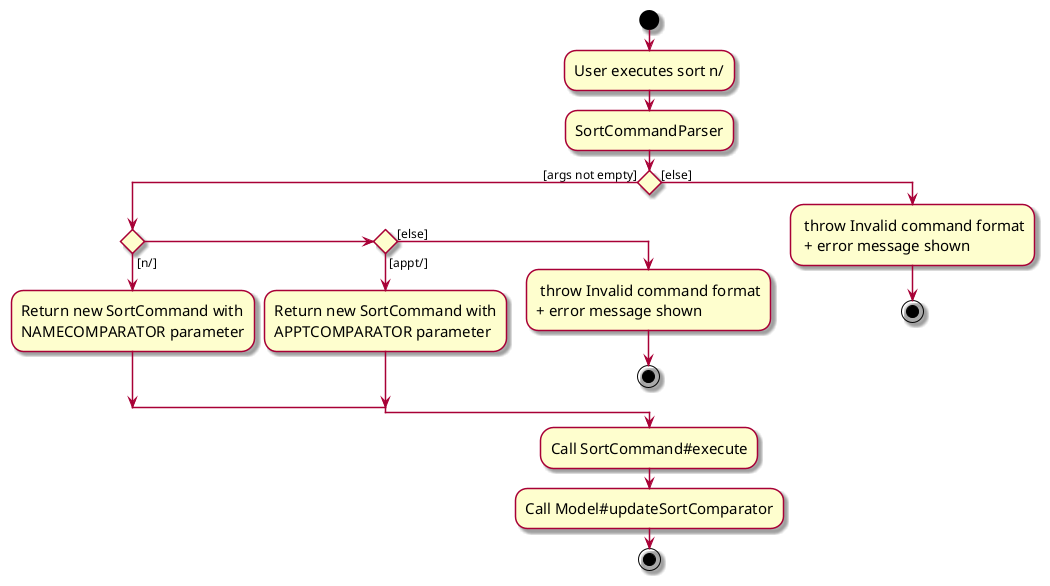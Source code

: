 @startuml
skin rose
skinparam ActivityFontSize 15
skinparam ArrowFontSize 12

start

:User executes sort n/;
:SortCommandParser;
if () then ([args not empty])
  if () then ([n/])
  :Return new SortCommand with
  NAMECOMPARATOR parameter;
  else if () then ([appt/])
  :Return new SortCommand with
  APPTCOMPARATOR parameter;
  else ([else])
  : throw Invalid command format
  + error message shown;
  stop;
  endif
else ([else]);
  : throw Invalid command format
   + error message shown;
   stop;
endif
:Call SortCommand#execute;
:Call Model#updateSortComparator;
stop

@enduml
